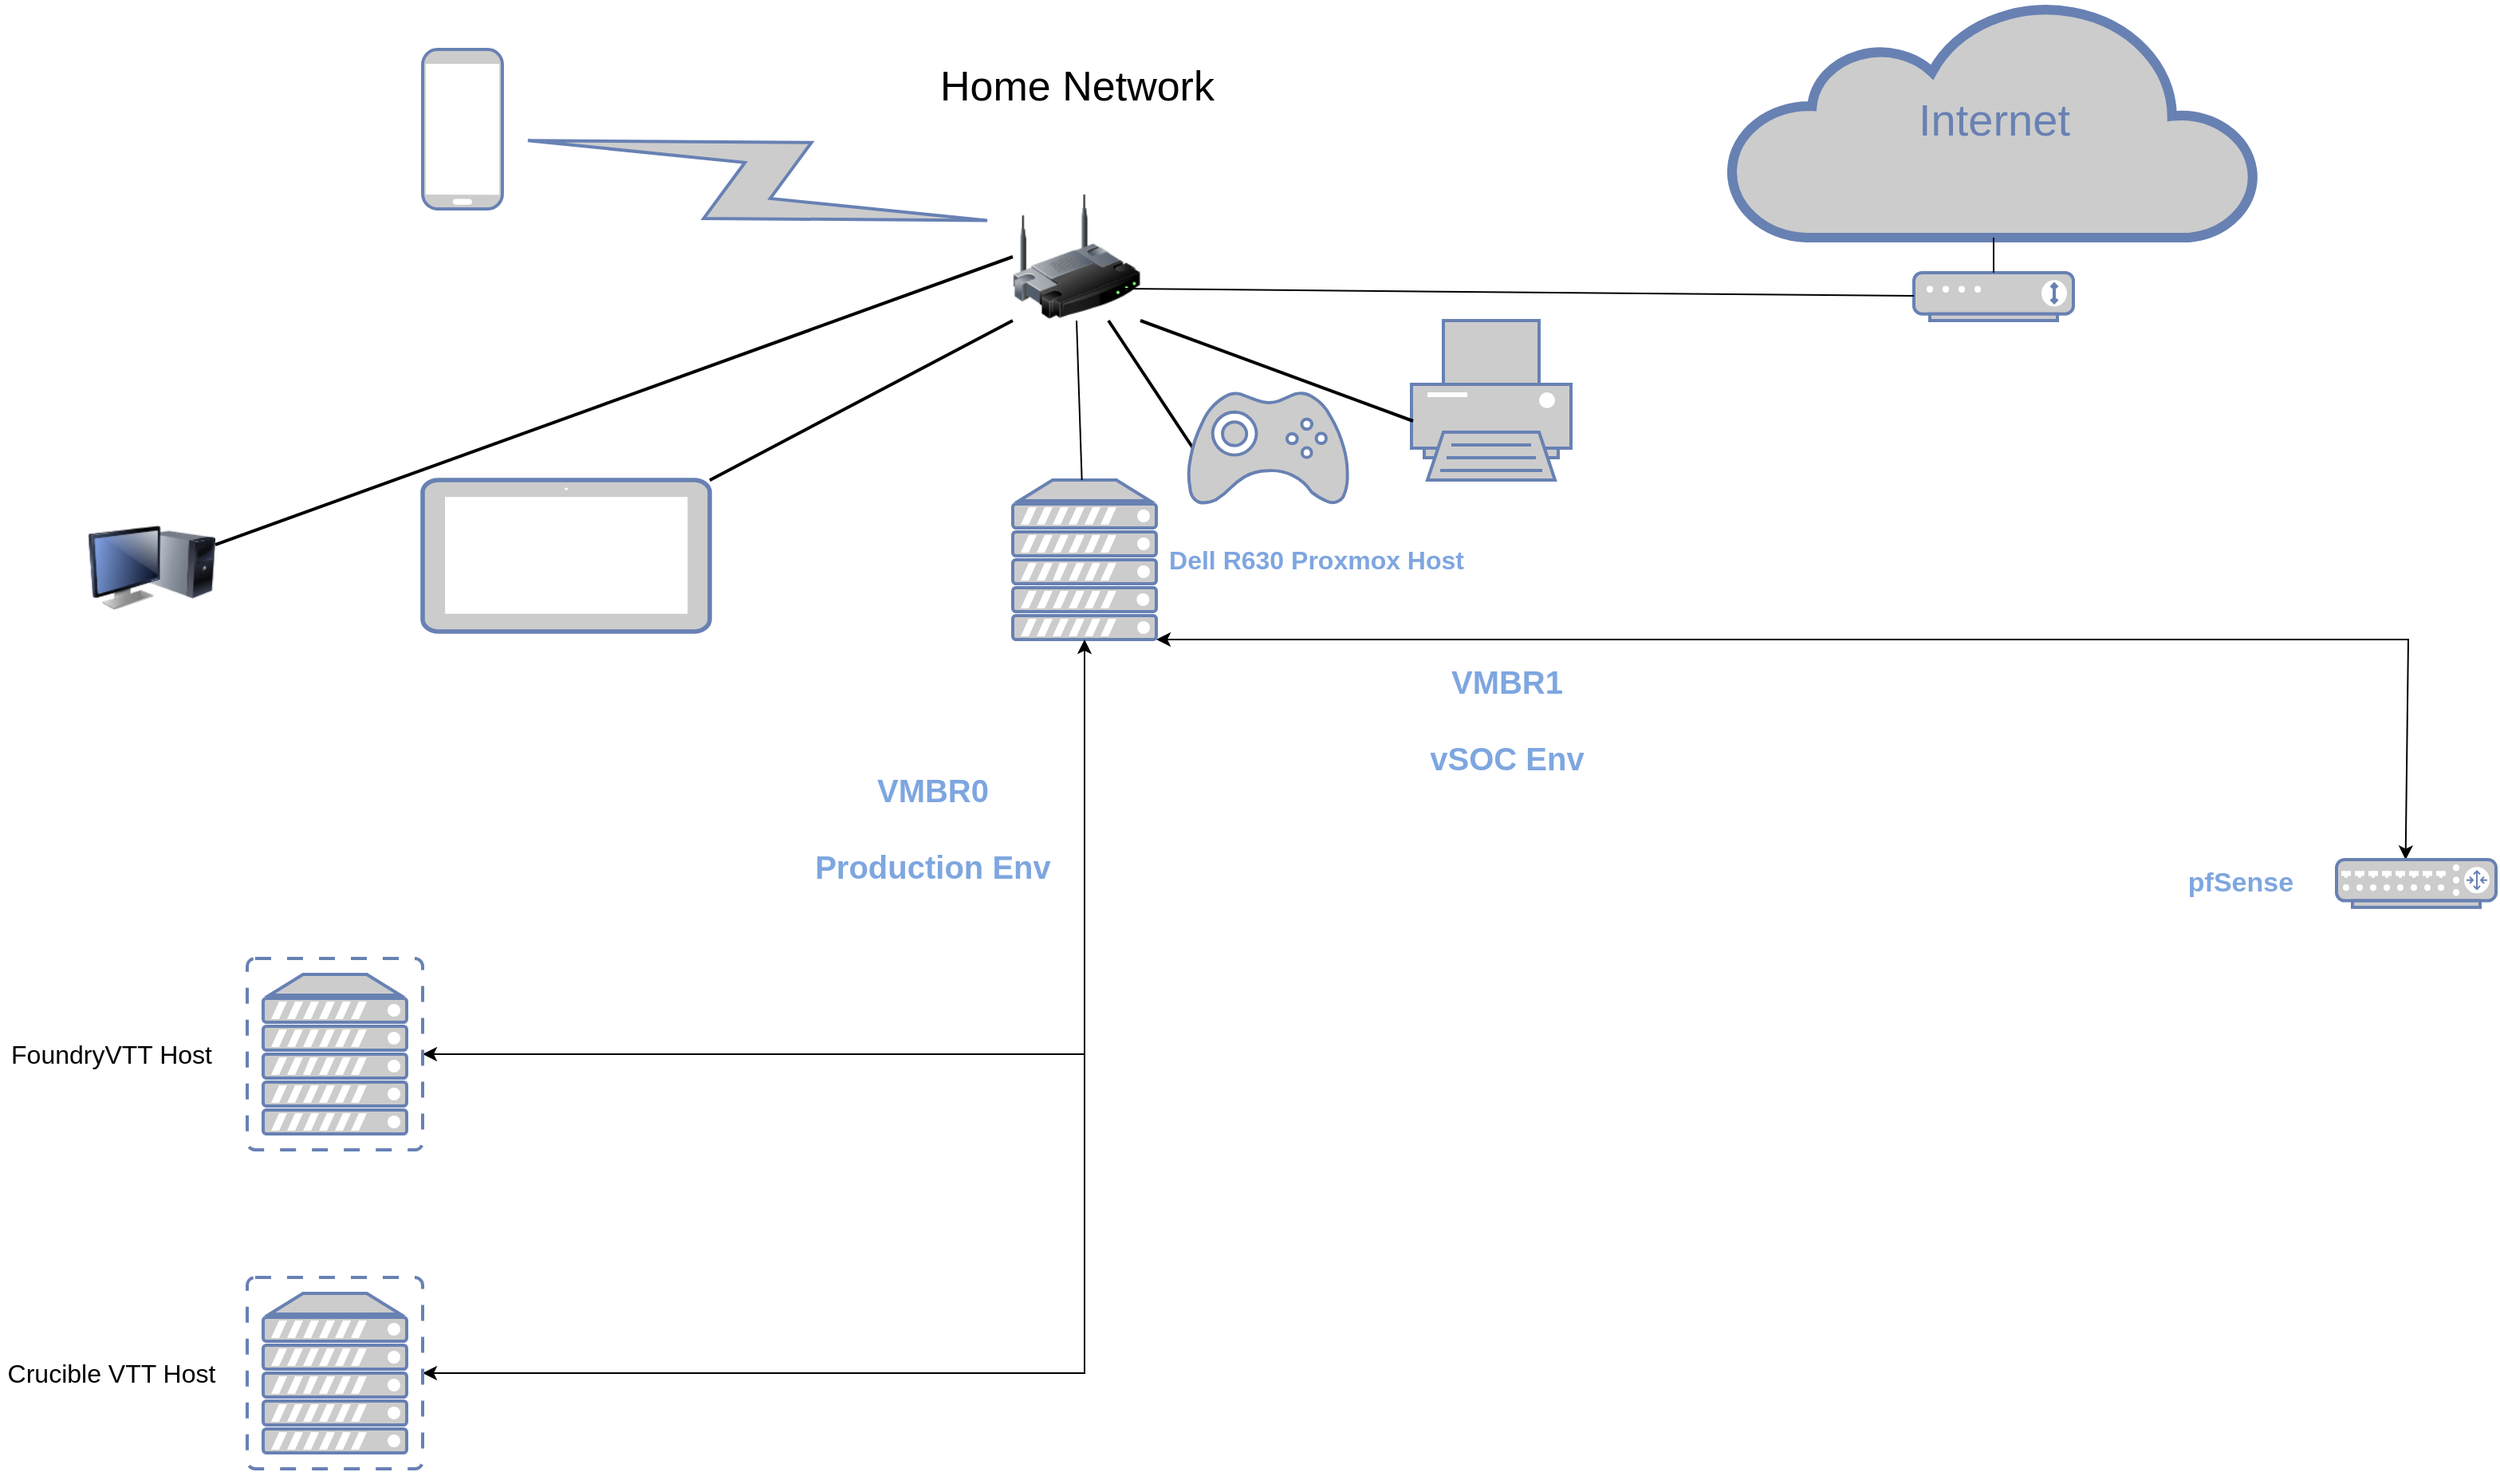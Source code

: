 <mxfile version="21.6.8" type="github">
  <diagram name="Page-1" id="bfe91b75-5d2c-26a0-9c1d-138518896778">
    <mxGraphModel dx="2074" dy="1970" grid="1" gridSize="10" guides="1" tooltips="1" connect="1" arrows="1" fold="1" page="1" pageScale="1" pageWidth="1100" pageHeight="850" background="none" math="0" shadow="0">
      <root>
        <mxCell id="0" />
        <mxCell id="1" parent="0" />
        <mxCell id="7c3789c024ecab99-6" value="" style="fontColor=#0066CC;verticalAlign=top;verticalLabelPosition=bottom;labelPosition=center;align=center;html=1;fillColor=#CCCCCC;strokeColor=#6881B3;gradientColor=none;gradientDirection=north;strokeWidth=2;shape=mxgraph.networks.printer;rounded=0;shadow=0;comic=0;" parent="1" vertex="1">
          <mxGeometry x="940.0" y="200" width="100" height="100" as="geometry" />
        </mxCell>
        <mxCell id="7c3789c024ecab99-13" style="edgeStyle=none;html=1;labelBackgroundColor=none;endArrow=none;endFill=0;strokeWidth=2;fontFamily=Verdana;fontSize=15;fontColor=#036897;entryX=0;entryY=0.5;entryDx=0;entryDy=0;" parent="1" source="_xwjOuYu2vOC0Fqwrl7h-4" target="_xwjOuYu2vOC0Fqwrl7h-12" edge="1">
          <mxGeometry relative="1" as="geometry">
            <mxPoint x="670" y="179.386" as="targetPoint" />
            <mxPoint x="230.0" y="328.102" as="sourcePoint" />
          </mxGeometry>
        </mxCell>
        <mxCell id="7c3789c024ecab99-14" style="edgeStyle=none;html=1;labelBackgroundColor=none;endArrow=none;endFill=0;strokeWidth=2;fontFamily=Verdana;fontSize=15;fontColor=#036897;entryX=0;entryY=1;entryDx=0;entryDy=0;" parent="1" source="_xwjOuYu2vOC0Fqwrl7h-5" target="_xwjOuYu2vOC0Fqwrl7h-12" edge="1">
          <mxGeometry relative="1" as="geometry">
            <mxPoint x="430.0" y="357.321" as="sourcePoint" />
            <mxPoint x="672" y="199.9" as="targetPoint" />
          </mxGeometry>
        </mxCell>
        <mxCell id="7c3789c024ecab99-16" style="edgeStyle=none;html=1;labelBackgroundColor=none;endArrow=none;endFill=0;strokeWidth=2;fontFamily=Verdana;fontSize=15;fontColor=#036897;exitX=0.03;exitY=0.5;exitDx=0;exitDy=0;exitPerimeter=0;entryX=0.75;entryY=1;entryDx=0;entryDy=0;" parent="1" source="_xwjOuYu2vOC0Fqwrl7h-2" target="_xwjOuYu2vOC0Fqwrl7h-12" edge="1">
          <mxGeometry relative="1" as="geometry">
            <mxPoint x="695.753" y="310" as="sourcePoint" />
            <mxPoint x="714.964" y="205" as="targetPoint" />
          </mxGeometry>
        </mxCell>
        <mxCell id="7c3789c024ecab99-17" style="edgeStyle=none;html=1;labelBackgroundColor=none;endArrow=none;endFill=0;strokeWidth=2;fontFamily=Verdana;fontSize=15;fontColor=#036897;entryX=1;entryY=1;entryDx=0;entryDy=0;exitX=0.01;exitY=0.63;exitDx=0;exitDy=0;exitPerimeter=0;" parent="1" source="7c3789c024ecab99-6" target="_xwjOuYu2vOC0Fqwrl7h-12" edge="1">
          <mxGeometry relative="1" as="geometry">
            <mxPoint x="743.288" y="205" as="targetPoint" />
          </mxGeometry>
        </mxCell>
        <mxCell id="7c3789c024ecab99-11" value="" style="html=1;fillColor=#CCCCCC;strokeColor=#6881B3;gradientColor=none;gradientDirection=north;strokeWidth=2;shape=mxgraph.networks.comm_link_edge;html=1;labelBackgroundColor=none;endArrow=none;endFill=0;fontFamily=Verdana;fontSize=20;exitX=0;exitY=0.25;exitDx=0;exitDy=0;" parent="1" source="_xwjOuYu2vOC0Fqwrl7h-12" target="7c3789c024ecab99-12" edge="1">
          <mxGeometry width="100" height="100" relative="1" as="geometry">
            <mxPoint x="670" y="151.5" as="sourcePoint" />
            <mxPoint x="603.0" y="133" as="targetPoint" />
          </mxGeometry>
        </mxCell>
        <mxCell id="7c3789c024ecab99-12" value="" style="fontColor=#0066CC;verticalAlign=top;verticalLabelPosition=bottom;labelPosition=center;align=center;html=1;fillColor=#CCCCCC;strokeColor=#6881B3;gradientColor=none;gradientDirection=north;strokeWidth=2;shape=mxgraph.networks.mobile;rounded=0;shadow=0;comic=0;" parent="1" vertex="1">
          <mxGeometry x="320.0" y="30" width="50" height="100" as="geometry" />
        </mxCell>
        <mxCell id="7c3789c024ecab99-53" value="Internet" style="html=1;fillColor=#CCCCCC;strokeColor=#6881B3;gradientColor=none;gradientDirection=north;strokeWidth=2;shape=mxgraph.networks.cloud;fontColor=#6881B3;rounded=0;shadow=0;comic=0;align=center;fontSize=28;" parent="1" vertex="1">
          <mxGeometry x="1140" width="330" height="148" as="geometry" />
        </mxCell>
        <mxCell id="_xwjOuYu2vOC0Fqwrl7h-2" value="" style="fontColor=#0066CC;verticalAlign=top;verticalLabelPosition=bottom;labelPosition=center;align=center;html=1;outlineConnect=0;fillColor=#CCCCCC;strokeColor=#6881B3;gradientColor=none;gradientDirection=north;strokeWidth=2;shape=mxgraph.networks.gamepad;" vertex="1" parent="1">
          <mxGeometry x="800" y="245" width="100" height="70" as="geometry" />
        </mxCell>
        <mxCell id="_xwjOuYu2vOC0Fqwrl7h-4" value="" style="image;html=1;image=img/lib/clip_art/computers/Monitor_Tower_128x128.png" vertex="1" parent="1">
          <mxGeometry x="110" y="315" width="80" height="80" as="geometry" />
        </mxCell>
        <mxCell id="_xwjOuYu2vOC0Fqwrl7h-5" value="" style="fontColor=#0066CC;verticalAlign=top;verticalLabelPosition=bottom;labelPosition=center;align=center;html=1;outlineConnect=0;fillColor=#CCCCCC;strokeColor=#6881B3;gradientColor=none;gradientDirection=north;strokeWidth=2;shape=mxgraph.networks.tablet;" vertex="1" parent="1">
          <mxGeometry x="320" y="300" width="180" height="95" as="geometry" />
        </mxCell>
        <mxCell id="_xwjOuYu2vOC0Fqwrl7h-9" value="" style="fontColor=#0066CC;verticalAlign=top;verticalLabelPosition=bottom;labelPosition=center;align=center;html=1;outlineConnect=0;fillColor=#CCCCCC;strokeColor=#6881B3;gradientColor=none;gradientDirection=north;strokeWidth=2;shape=mxgraph.networks.modem;" vertex="1" parent="1">
          <mxGeometry x="1255" y="170" width="100" height="30" as="geometry" />
        </mxCell>
        <mxCell id="_xwjOuYu2vOC0Fqwrl7h-11" value="" style="endArrow=none;html=1;rounded=0;entryX=0.5;entryY=1;entryDx=0;entryDy=0;entryPerimeter=0;" edge="1" parent="1" source="_xwjOuYu2vOC0Fqwrl7h-9" target="7c3789c024ecab99-53">
          <mxGeometry width="50" height="50" relative="1" as="geometry">
            <mxPoint x="960" y="428" as="sourcePoint" />
            <mxPoint x="1220" y="318" as="targetPoint" />
          </mxGeometry>
        </mxCell>
        <mxCell id="_xwjOuYu2vOC0Fqwrl7h-12" value="" style="image;html=1;image=img/lib/clip_art/networking/Wireless_Router_128x128.png" vertex="1" parent="1">
          <mxGeometry x="690" y="120" width="80" height="80" as="geometry" />
        </mxCell>
        <mxCell id="_xwjOuYu2vOC0Fqwrl7h-13" value="" style="endArrow=none;html=1;rounded=0;exitX=0.875;exitY=0.75;exitDx=0;exitDy=0;exitPerimeter=0;" edge="1" parent="1" source="_xwjOuYu2vOC0Fqwrl7h-12" target="_xwjOuYu2vOC0Fqwrl7h-9">
          <mxGeometry width="50" height="50" relative="1" as="geometry">
            <mxPoint x="1360" y="410" as="sourcePoint" />
            <mxPoint x="1230" y="180" as="targetPoint" />
          </mxGeometry>
        </mxCell>
        <mxCell id="_xwjOuYu2vOC0Fqwrl7h-22" value="" style="fontColor=#0066CC;verticalAlign=top;verticalLabelPosition=bottom;labelPosition=center;align=center;html=1;outlineConnect=0;fillColor=#CCCCCC;strokeColor=#6881B3;gradientColor=none;gradientDirection=north;strokeWidth=2;shape=mxgraph.networks.server;" vertex="1" parent="1">
          <mxGeometry x="690" y="300" width="90" height="100" as="geometry" />
        </mxCell>
        <mxCell id="_xwjOuYu2vOC0Fqwrl7h-28" value="" style="endArrow=none;html=1;rounded=0;entryX=0.5;entryY=1;entryDx=0;entryDy=0;" edge="1" parent="1" source="_xwjOuYu2vOC0Fqwrl7h-22" target="_xwjOuYu2vOC0Fqwrl7h-12">
          <mxGeometry width="50" height="50" relative="1" as="geometry">
            <mxPoint x="850" y="530" as="sourcePoint" />
            <mxPoint x="900" y="480" as="targetPoint" />
          </mxGeometry>
        </mxCell>
        <mxCell id="_xwjOuYu2vOC0Fqwrl7h-32" value="&lt;font style=&quot;font-size: 26px;&quot;&gt;Home Network&lt;/font&gt;" style="text;html=1;align=center;verticalAlign=middle;resizable=0;points=[];autosize=1;strokeColor=none;fillColor=none;" vertex="1" parent="1">
          <mxGeometry x="630" y="33" width="200" height="40" as="geometry" />
        </mxCell>
        <mxCell id="_xwjOuYu2vOC0Fqwrl7h-33" value="&lt;div style=&quot;font-size: 13px;&quot;&gt;&lt;b&gt;&lt;font color=&quot;#7ea6e0&quot; style=&quot;font-size: 16px;&quot;&gt;Dell R630 Proxmox Host&lt;/font&gt;&lt;/b&gt;&lt;/div&gt;" style="text;html=1;align=center;verticalAlign=middle;resizable=0;points=[];autosize=1;strokeColor=none;fillColor=none;" vertex="1" parent="1">
          <mxGeometry x="775" y="335" width="210" height="30" as="geometry" />
        </mxCell>
        <mxCell id="_xwjOuYu2vOC0Fqwrl7h-36" value="" style="endArrow=classic;startArrow=classic;html=1;rounded=0;exitX=1;exitY=1;exitDx=0;exitDy=0;exitPerimeter=0;entryX=0.433;entryY=0.007;entryDx=0;entryDy=0;entryPerimeter=0;" edge="1" parent="1" source="_xwjOuYu2vOC0Fqwrl7h-22" target="_xwjOuYu2vOC0Fqwrl7h-52">
          <mxGeometry width="50" height="50" relative="1" as="geometry">
            <mxPoint x="855" y="410" as="sourcePoint" />
            <mxPoint x="1566.145" y="552.94" as="targetPoint" />
            <Array as="points">
              <mxPoint x="1565" y="400" />
            </Array>
          </mxGeometry>
        </mxCell>
        <mxCell id="_xwjOuYu2vOC0Fqwrl7h-39" value="&lt;div&gt;&lt;font style=&quot;font-size: 16px;&quot;&gt;FoundryVTT Host&lt;/font&gt;&lt;/div&gt;" style="text;html=1;strokeColor=none;fillColor=none;align=center;verticalAlign=middle;whiteSpace=wrap;rounded=0;" vertex="1" parent="1">
          <mxGeometry x="55" y="645" width="140" height="30" as="geometry" />
        </mxCell>
        <mxCell id="_xwjOuYu2vOC0Fqwrl7h-40" value="&lt;div&gt;&lt;font style=&quot;font-size: 16px;&quot;&gt;Crucible VTT Host&lt;/font&gt;&lt;/div&gt;" style="text;html=1;strokeColor=none;fillColor=none;align=center;verticalAlign=middle;whiteSpace=wrap;rounded=0;" vertex="1" parent="1">
          <mxGeometry x="55" y="845" width="140" height="30" as="geometry" />
        </mxCell>
        <mxCell id="_xwjOuYu2vOC0Fqwrl7h-44" value="" style="endArrow=classic;startArrow=classic;html=1;rounded=0;entryX=0.5;entryY=1;entryDx=0;entryDy=0;entryPerimeter=0;exitX=1;exitY=0.5;exitDx=0;exitDy=0;exitPerimeter=0;" edge="1" parent="1" source="_xwjOuYu2vOC0Fqwrl7h-49" target="_xwjOuYu2vOC0Fqwrl7h-22">
          <mxGeometry width="50" height="50" relative="1" as="geometry">
            <mxPoint x="325" y="860" as="sourcePoint" />
            <mxPoint x="735" y="570" as="targetPoint" />
            <Array as="points">
              <mxPoint x="735" y="860" />
            </Array>
          </mxGeometry>
        </mxCell>
        <mxCell id="_xwjOuYu2vOC0Fqwrl7h-45" value="" style="endArrow=classic;html=1;rounded=0;entryX=1;entryY=0.5;entryDx=0;entryDy=0;entryPerimeter=0;" edge="1" parent="1" target="_xwjOuYu2vOC0Fqwrl7h-48">
          <mxGeometry width="50" height="50" relative="1" as="geometry">
            <mxPoint x="735" y="660" as="sourcePoint" />
            <mxPoint x="325" y="660" as="targetPoint" />
          </mxGeometry>
        </mxCell>
        <mxCell id="_xwjOuYu2vOC0Fqwrl7h-48" value="" style="fontColor=#0066CC;verticalAlign=top;verticalLabelPosition=bottom;labelPosition=center;align=center;html=1;outlineConnect=0;fillColor=#CCCCCC;strokeColor=#6881B3;gradientColor=none;gradientDirection=north;strokeWidth=2;shape=mxgraph.networks.virtual_server;" vertex="1" parent="1">
          <mxGeometry x="210" y="600" width="110" height="120" as="geometry" />
        </mxCell>
        <mxCell id="_xwjOuYu2vOC0Fqwrl7h-49" value="" style="fontColor=#0066CC;verticalAlign=top;verticalLabelPosition=bottom;labelPosition=center;align=center;html=1;outlineConnect=0;fillColor=#CCCCCC;strokeColor=#6881B3;gradientColor=none;gradientDirection=north;strokeWidth=2;shape=mxgraph.networks.virtual_server;" vertex="1" parent="1">
          <mxGeometry x="210" y="800" width="110" height="120" as="geometry" />
        </mxCell>
        <mxCell id="_xwjOuYu2vOC0Fqwrl7h-50" value="&lt;div align=&quot;center&quot; style=&quot;font-size: 20px;&quot;&gt;&lt;font color=&quot;#7ea6e0&quot;&gt;&lt;b&gt;&lt;font style=&quot;font-size: 20px;&quot;&gt;VMBR0&lt;/font&gt;&lt;/b&gt;&lt;/font&gt;&lt;/div&gt;&lt;div align=&quot;center&quot; style=&quot;font-size: 20px;&quot;&gt;&lt;font color=&quot;#7ea6e0&quot;&gt;&lt;b&gt;&lt;font style=&quot;font-size: 20px;&quot;&gt;&lt;br&gt;&lt;/font&gt;&lt;/b&gt;&lt;/font&gt;&lt;/div&gt;&lt;div align=&quot;center&quot; style=&quot;font-size: 20px;&quot;&gt;&lt;font color=&quot;#7ea6e0&quot;&gt;&lt;b&gt;&lt;font style=&quot;font-size: 20px;&quot;&gt;Production Env&lt;/font&gt;&lt;/b&gt;&lt;/font&gt;&lt;/div&gt;" style="text;strokeColor=none;fillColor=none;align=center;verticalAlign=middle;spacingLeft=4;spacingRight=4;overflow=hidden;points=[[0,0.5],[1,0.5]];portConstraint=eastwest;rotatable=0;whiteSpace=wrap;html=1;" vertex="1" parent="1">
          <mxGeometry x="540" y="468" width="200" height="100" as="geometry" />
        </mxCell>
        <mxCell id="_xwjOuYu2vOC0Fqwrl7h-51" value="&lt;div align=&quot;center&quot; style=&quot;font-size: 20px;&quot;&gt;&lt;font color=&quot;#7ea6e0&quot;&gt;&lt;b&gt;&lt;font style=&quot;font-size: 20px;&quot;&gt;VMBR1&lt;/font&gt;&lt;/b&gt;&lt;/font&gt;&lt;/div&gt;&lt;div align=&quot;center&quot; style=&quot;font-size: 20px;&quot;&gt;&lt;font color=&quot;#7ea6e0&quot;&gt;&lt;b&gt;&lt;font style=&quot;font-size: 20px;&quot;&gt;&lt;br&gt;&lt;/font&gt;&lt;/b&gt;&lt;/font&gt;&lt;/div&gt;&lt;div align=&quot;center&quot; style=&quot;font-size: 20px;&quot;&gt;&lt;font color=&quot;#7ea6e0&quot;&gt;&lt;b&gt;&lt;font style=&quot;font-size: 20px;&quot;&gt;vSOC Env&lt;/font&gt;&lt;/b&gt;&lt;/font&gt;&lt;/div&gt;" style="text;strokeColor=none;fillColor=none;align=center;verticalAlign=middle;spacingLeft=4;spacingRight=4;overflow=hidden;points=[[0,0.5],[1,0.5]];portConstraint=eastwest;rotatable=0;whiteSpace=wrap;html=1;" vertex="1" parent="1">
          <mxGeometry x="900" y="400" width="200" height="100" as="geometry" />
        </mxCell>
        <mxCell id="_xwjOuYu2vOC0Fqwrl7h-52" value="" style="fontColor=#0066CC;verticalAlign=top;verticalLabelPosition=bottom;labelPosition=center;align=center;html=1;outlineConnect=0;fillColor=#CCCCCC;strokeColor=#6881B3;gradientColor=none;gradientDirection=north;strokeWidth=2;shape=mxgraph.networks.router;" vertex="1" parent="1">
          <mxGeometry x="1520.005" y="537.94" width="100" height="30" as="geometry" />
        </mxCell>
        <mxCell id="_xwjOuYu2vOC0Fqwrl7h-53" value="&lt;div style=&quot;font-size: 17px;&quot; align=&quot;center&quot;&gt;&lt;b&gt;&lt;font color=&quot;#7ea6e0&quot;&gt;pfSense&lt;/font&gt;&lt;/b&gt;&lt;/div&gt;" style="text;strokeColor=none;fillColor=none;align=center;verticalAlign=middle;spacingLeft=4;spacingRight=4;overflow=hidden;points=[[0,0.5],[1,0.5]];portConstraint=eastwest;rotatable=0;whiteSpace=wrap;html=1;" vertex="1" parent="1">
          <mxGeometry x="1420" y="538" width="80" height="30" as="geometry" />
        </mxCell>
      </root>
    </mxGraphModel>
  </diagram>
</mxfile>
